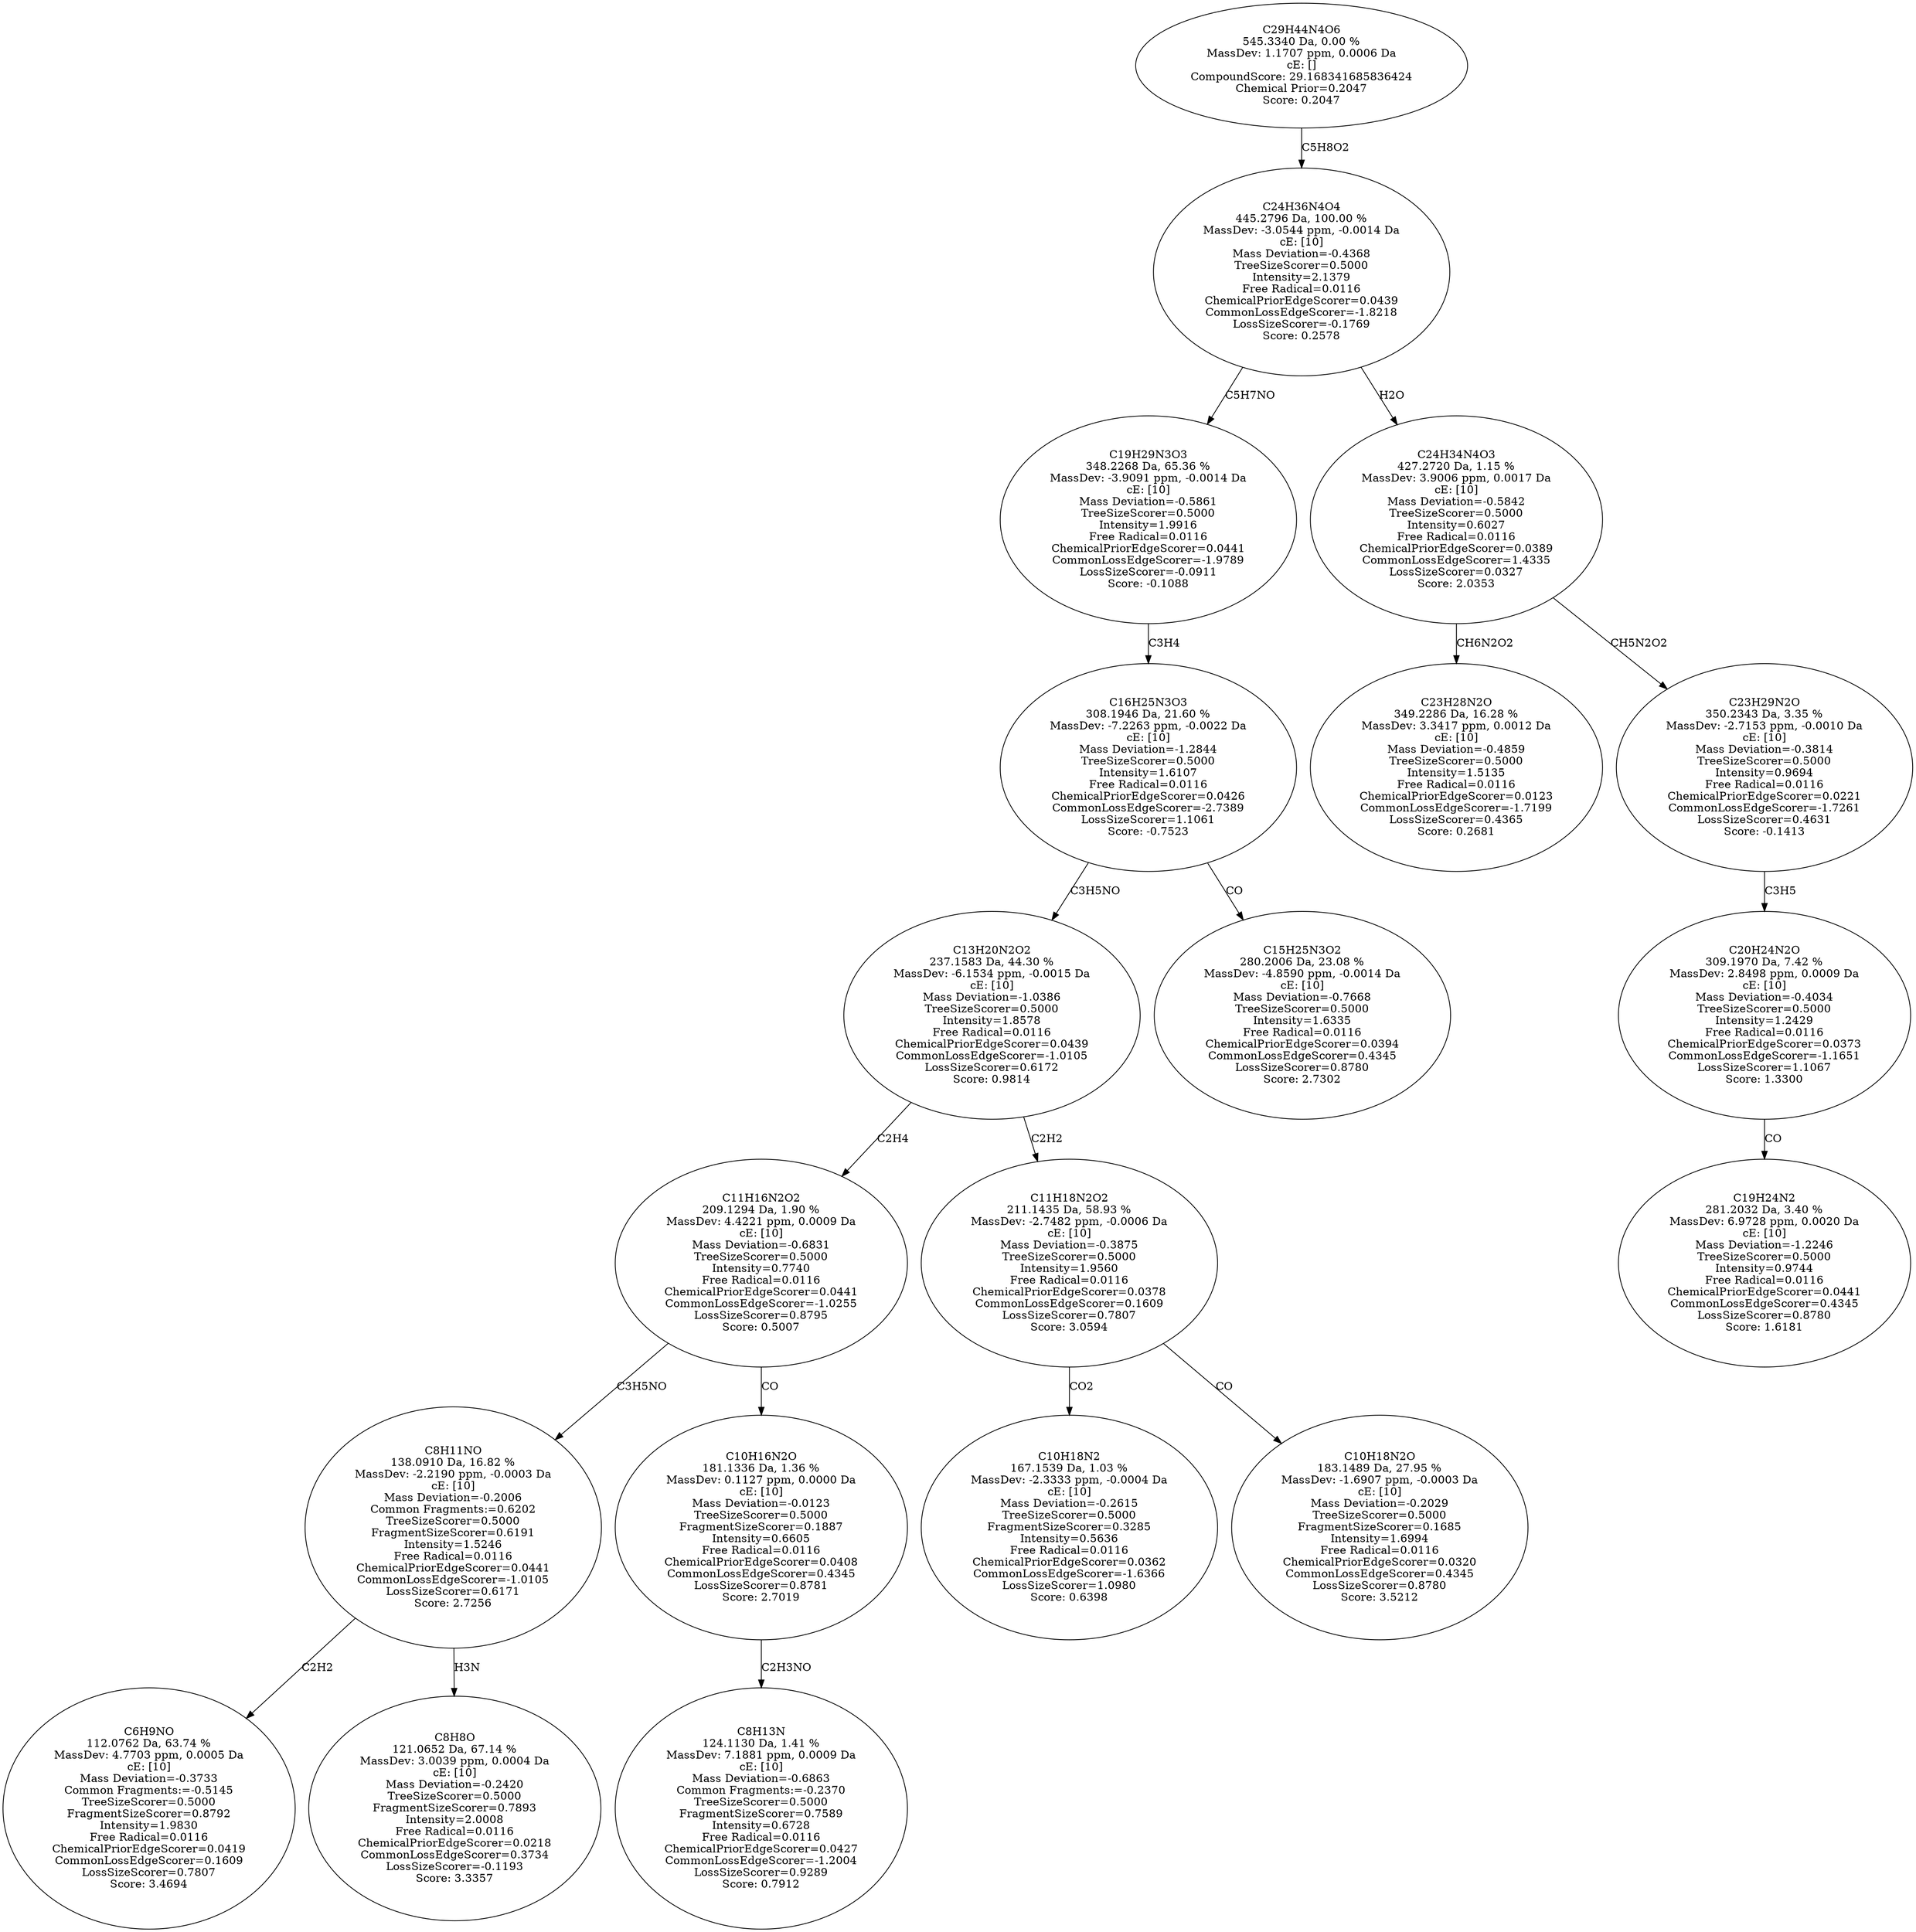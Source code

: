 strict digraph {
v1 [label="C6H9NO\n112.0762 Da, 63.74 %\nMassDev: 4.7703 ppm, 0.0005 Da\ncE: [10]\nMass Deviation=-0.3733\nCommon Fragments:=-0.5145\nTreeSizeScorer=0.5000\nFragmentSizeScorer=0.8792\nIntensity=1.9830\nFree Radical=0.0116\nChemicalPriorEdgeScorer=0.0419\nCommonLossEdgeScorer=0.1609\nLossSizeScorer=0.7807\nScore: 3.4694"];
v2 [label="C8H8O\n121.0652 Da, 67.14 %\nMassDev: 3.0039 ppm, 0.0004 Da\ncE: [10]\nMass Deviation=-0.2420\nTreeSizeScorer=0.5000\nFragmentSizeScorer=0.7893\nIntensity=2.0008\nFree Radical=0.0116\nChemicalPriorEdgeScorer=0.0218\nCommonLossEdgeScorer=0.3734\nLossSizeScorer=-0.1193\nScore: 3.3357"];
v3 [label="C8H11NO\n138.0910 Da, 16.82 %\nMassDev: -2.2190 ppm, -0.0003 Da\ncE: [10]\nMass Deviation=-0.2006\nCommon Fragments:=0.6202\nTreeSizeScorer=0.5000\nFragmentSizeScorer=0.6191\nIntensity=1.5246\nFree Radical=0.0116\nChemicalPriorEdgeScorer=0.0441\nCommonLossEdgeScorer=-1.0105\nLossSizeScorer=0.6171\nScore: 2.7256"];
v4 [label="C8H13N\n124.1130 Da, 1.41 %\nMassDev: 7.1881 ppm, 0.0009 Da\ncE: [10]\nMass Deviation=-0.6863\nCommon Fragments:=-0.2370\nTreeSizeScorer=0.5000\nFragmentSizeScorer=0.7589\nIntensity=0.6728\nFree Radical=0.0116\nChemicalPriorEdgeScorer=0.0427\nCommonLossEdgeScorer=-1.2004\nLossSizeScorer=0.9289\nScore: 0.7912"];
v5 [label="C10H16N2O\n181.1336 Da, 1.36 %\nMassDev: 0.1127 ppm, 0.0000 Da\ncE: [10]\nMass Deviation=-0.0123\nTreeSizeScorer=0.5000\nFragmentSizeScorer=0.1887\nIntensity=0.6605\nFree Radical=0.0116\nChemicalPriorEdgeScorer=0.0408\nCommonLossEdgeScorer=0.4345\nLossSizeScorer=0.8781\nScore: 2.7019"];
v6 [label="C11H16N2O2\n209.1294 Da, 1.90 %\nMassDev: 4.4221 ppm, 0.0009 Da\ncE: [10]\nMass Deviation=-0.6831\nTreeSizeScorer=0.5000\nIntensity=0.7740\nFree Radical=0.0116\nChemicalPriorEdgeScorer=0.0441\nCommonLossEdgeScorer=-1.0255\nLossSizeScorer=0.8795\nScore: 0.5007"];
v7 [label="C10H18N2\n167.1539 Da, 1.03 %\nMassDev: -2.3333 ppm, -0.0004 Da\ncE: [10]\nMass Deviation=-0.2615\nTreeSizeScorer=0.5000\nFragmentSizeScorer=0.3285\nIntensity=0.5636\nFree Radical=0.0116\nChemicalPriorEdgeScorer=0.0362\nCommonLossEdgeScorer=-1.6366\nLossSizeScorer=1.0980\nScore: 0.6398"];
v8 [label="C10H18N2O\n183.1489 Da, 27.95 %\nMassDev: -1.6907 ppm, -0.0003 Da\ncE: [10]\nMass Deviation=-0.2029\nTreeSizeScorer=0.5000\nFragmentSizeScorer=0.1685\nIntensity=1.6994\nFree Radical=0.0116\nChemicalPriorEdgeScorer=0.0320\nCommonLossEdgeScorer=0.4345\nLossSizeScorer=0.8780\nScore: 3.5212"];
v9 [label="C11H18N2O2\n211.1435 Da, 58.93 %\nMassDev: -2.7482 ppm, -0.0006 Da\ncE: [10]\nMass Deviation=-0.3875\nTreeSizeScorer=0.5000\nIntensity=1.9560\nFree Radical=0.0116\nChemicalPriorEdgeScorer=0.0378\nCommonLossEdgeScorer=0.1609\nLossSizeScorer=0.7807\nScore: 3.0594"];
v10 [label="C13H20N2O2\n237.1583 Da, 44.30 %\nMassDev: -6.1534 ppm, -0.0015 Da\ncE: [10]\nMass Deviation=-1.0386\nTreeSizeScorer=0.5000\nIntensity=1.8578\nFree Radical=0.0116\nChemicalPriorEdgeScorer=0.0439\nCommonLossEdgeScorer=-1.0105\nLossSizeScorer=0.6172\nScore: 0.9814"];
v11 [label="C15H25N3O2\n280.2006 Da, 23.08 %\nMassDev: -4.8590 ppm, -0.0014 Da\ncE: [10]\nMass Deviation=-0.7668\nTreeSizeScorer=0.5000\nIntensity=1.6335\nFree Radical=0.0116\nChemicalPriorEdgeScorer=0.0394\nCommonLossEdgeScorer=0.4345\nLossSizeScorer=0.8780\nScore: 2.7302"];
v12 [label="C16H25N3O3\n308.1946 Da, 21.60 %\nMassDev: -7.2263 ppm, -0.0022 Da\ncE: [10]\nMass Deviation=-1.2844\nTreeSizeScorer=0.5000\nIntensity=1.6107\nFree Radical=0.0116\nChemicalPriorEdgeScorer=0.0426\nCommonLossEdgeScorer=-2.7389\nLossSizeScorer=1.1061\nScore: -0.7523"];
v13 [label="C19H29N3O3\n348.2268 Da, 65.36 %\nMassDev: -3.9091 ppm, -0.0014 Da\ncE: [10]\nMass Deviation=-0.5861\nTreeSizeScorer=0.5000\nIntensity=1.9916\nFree Radical=0.0116\nChemicalPriorEdgeScorer=0.0441\nCommonLossEdgeScorer=-1.9789\nLossSizeScorer=-0.0911\nScore: -0.1088"];
v14 [label="C23H28N2O\n349.2286 Da, 16.28 %\nMassDev: 3.3417 ppm, 0.0012 Da\ncE: [10]\nMass Deviation=-0.4859\nTreeSizeScorer=0.5000\nIntensity=1.5135\nFree Radical=0.0116\nChemicalPriorEdgeScorer=0.0123\nCommonLossEdgeScorer=-1.7199\nLossSizeScorer=0.4365\nScore: 0.2681"];
v15 [label="C19H24N2\n281.2032 Da, 3.40 %\nMassDev: 6.9728 ppm, 0.0020 Da\ncE: [10]\nMass Deviation=-1.2246\nTreeSizeScorer=0.5000\nIntensity=0.9744\nFree Radical=0.0116\nChemicalPriorEdgeScorer=0.0441\nCommonLossEdgeScorer=0.4345\nLossSizeScorer=0.8780\nScore: 1.6181"];
v16 [label="C20H24N2O\n309.1970 Da, 7.42 %\nMassDev: 2.8498 ppm, 0.0009 Da\ncE: [10]\nMass Deviation=-0.4034\nTreeSizeScorer=0.5000\nIntensity=1.2429\nFree Radical=0.0116\nChemicalPriorEdgeScorer=0.0373\nCommonLossEdgeScorer=-1.1651\nLossSizeScorer=1.1067\nScore: 1.3300"];
v17 [label="C23H29N2O\n350.2343 Da, 3.35 %\nMassDev: -2.7153 ppm, -0.0010 Da\ncE: [10]\nMass Deviation=-0.3814\nTreeSizeScorer=0.5000\nIntensity=0.9694\nFree Radical=0.0116\nChemicalPriorEdgeScorer=0.0221\nCommonLossEdgeScorer=-1.7261\nLossSizeScorer=0.4631\nScore: -0.1413"];
v18 [label="C24H34N4O3\n427.2720 Da, 1.15 %\nMassDev: 3.9006 ppm, 0.0017 Da\ncE: [10]\nMass Deviation=-0.5842\nTreeSizeScorer=0.5000\nIntensity=0.6027\nFree Radical=0.0116\nChemicalPriorEdgeScorer=0.0389\nCommonLossEdgeScorer=1.4335\nLossSizeScorer=0.0327\nScore: 2.0353"];
v19 [label="C24H36N4O4\n445.2796 Da, 100.00 %\nMassDev: -3.0544 ppm, -0.0014 Da\ncE: [10]\nMass Deviation=-0.4368\nTreeSizeScorer=0.5000\nIntensity=2.1379\nFree Radical=0.0116\nChemicalPriorEdgeScorer=0.0439\nCommonLossEdgeScorer=-1.8218\nLossSizeScorer=-0.1769\nScore: 0.2578"];
v20 [label="C29H44N4O6\n545.3340 Da, 0.00 %\nMassDev: 1.1707 ppm, 0.0006 Da\ncE: []\nCompoundScore: 29.168341685836424\nChemical Prior=0.2047\nScore: 0.2047"];
v3 -> v1 [label="C2H2"];
v3 -> v2 [label="H3N"];
v6 -> v3 [label="C3H5NO"];
v5 -> v4 [label="C2H3NO"];
v6 -> v5 [label="CO"];
v10 -> v6 [label="C2H4"];
v9 -> v7 [label="CO2"];
v9 -> v8 [label="CO"];
v10 -> v9 [label="C2H2"];
v12 -> v10 [label="C3H5NO"];
v12 -> v11 [label="CO"];
v13 -> v12 [label="C3H4"];
v19 -> v13 [label="C5H7NO"];
v18 -> v14 [label="CH6N2O2"];
v16 -> v15 [label="CO"];
v17 -> v16 [label="C3H5"];
v18 -> v17 [label="CH5N2O2"];
v19 -> v18 [label="H2O"];
v20 -> v19 [label="C5H8O2"];
}